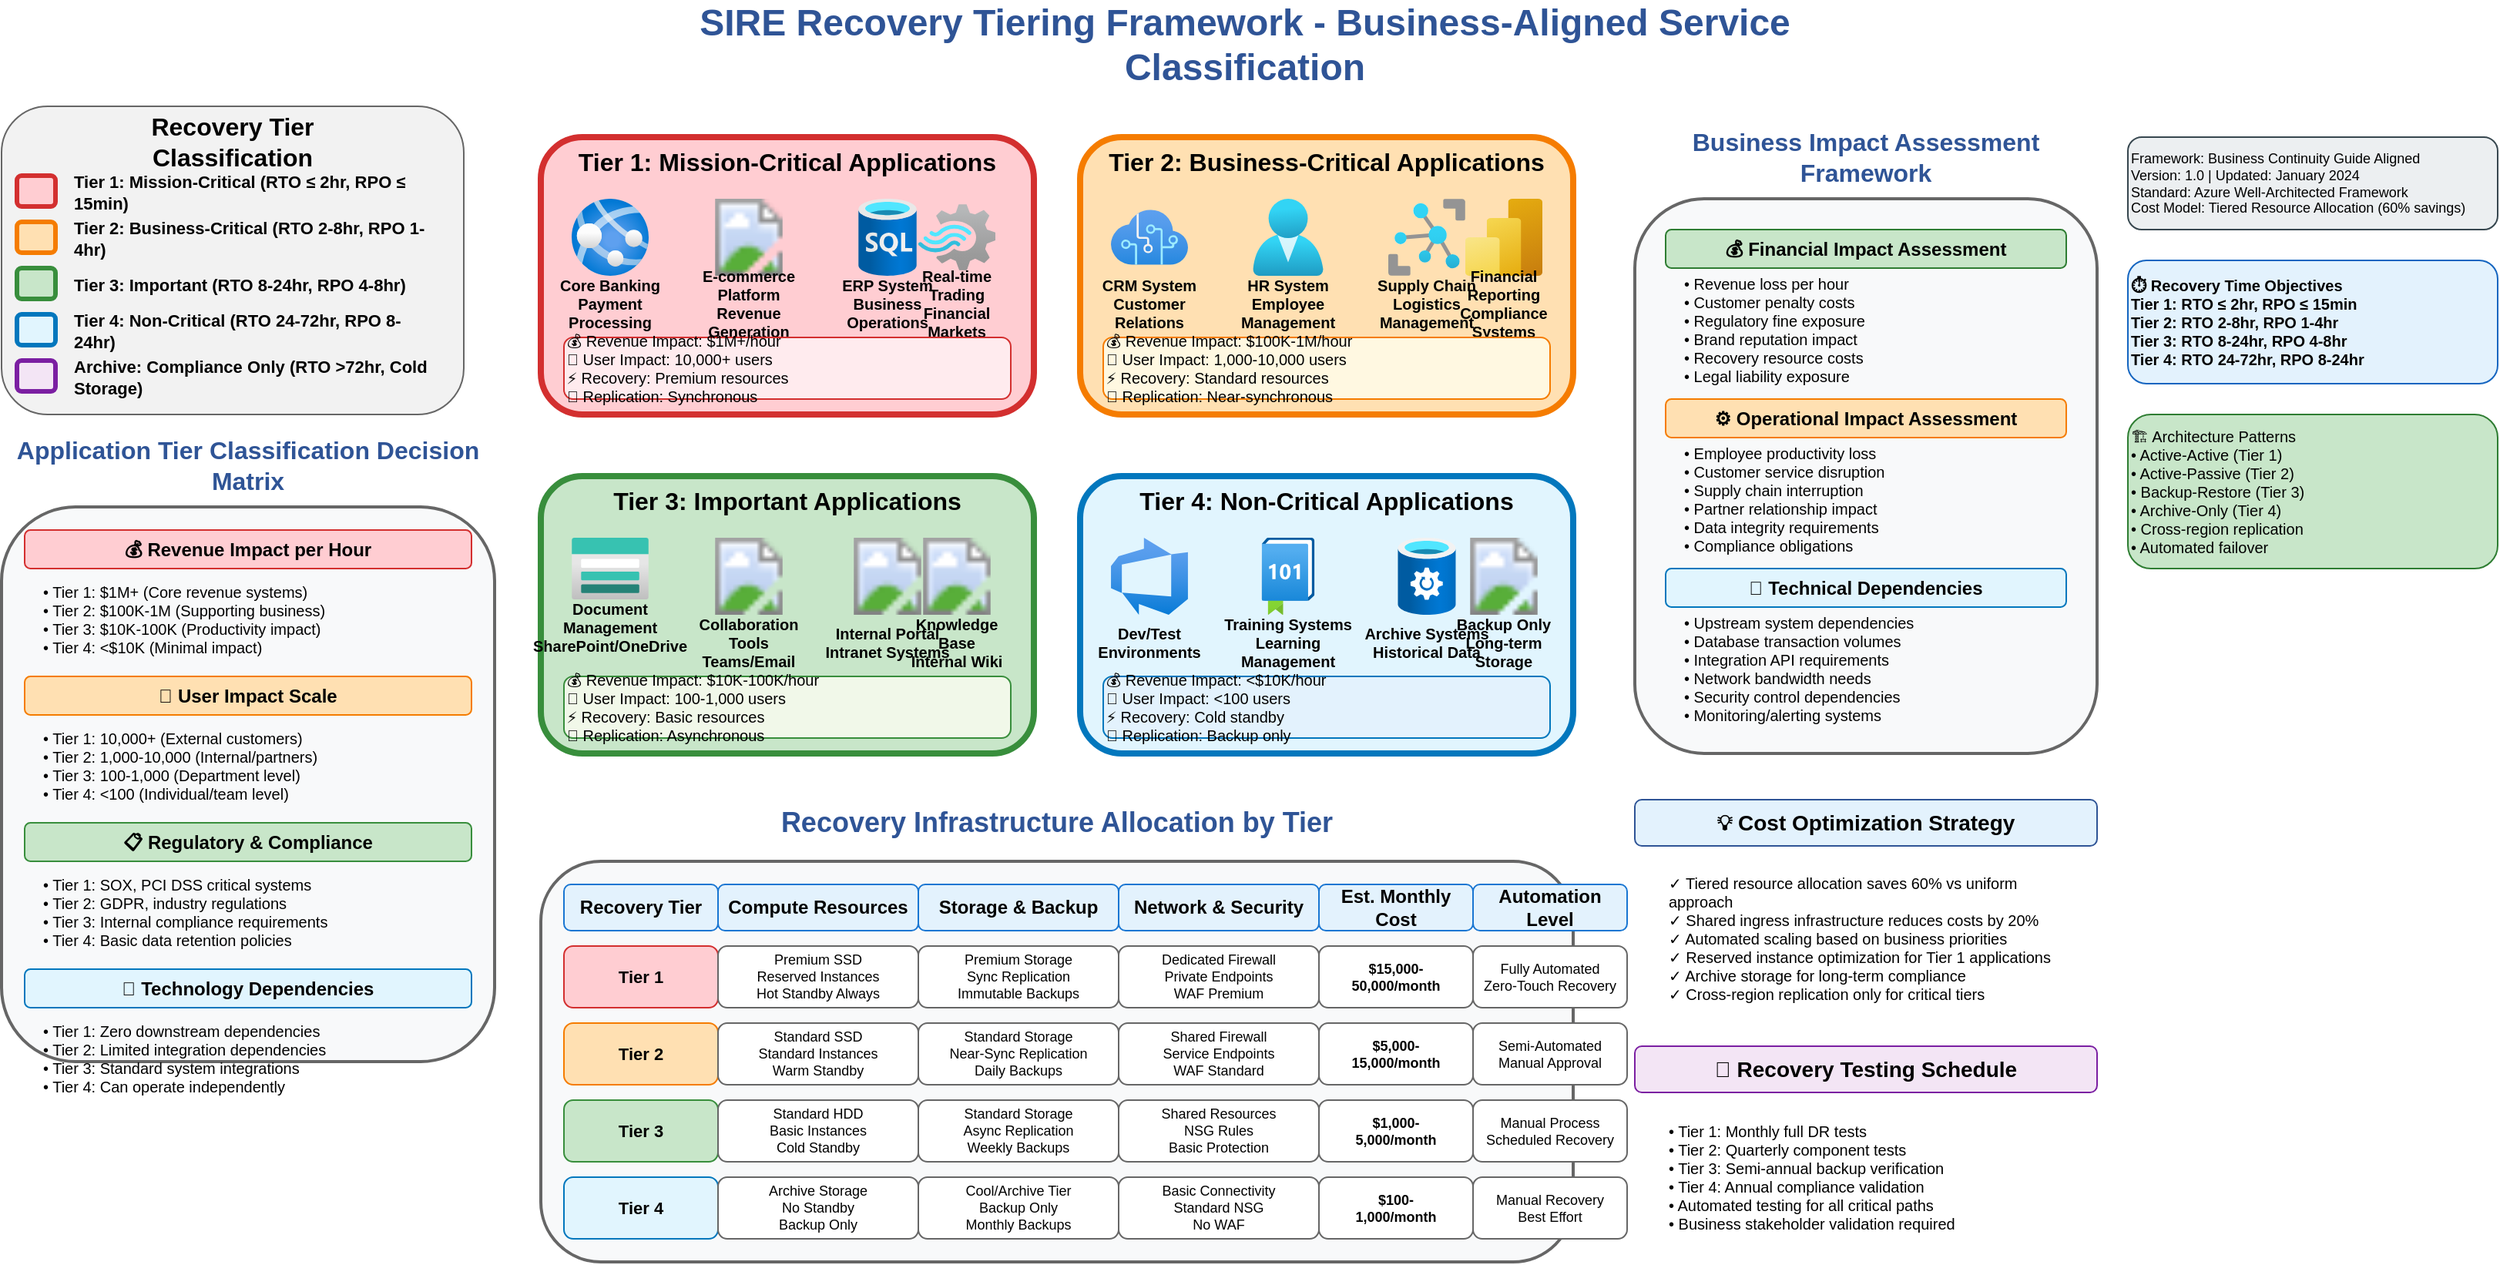 <mxfile version="22.1.16" type="device">
  <diagram id="Recovery-Tiering-Framework" name="Recovery Tiering Framework">
    <mxGraphModel dx="2074" dy="1196" grid="1" gridSize="10" guides="1" tooltips="1" connect="1" arrows="1" fold="1" page="1" pageScale="1" pageWidth="1654" pageHeight="1169" math="0" shadow="0">
      <root>
        <mxCell id="0" />
        <mxCell id="1" parent="0" />
        
        <!-- Title -->
        <mxCell id="title" value="SIRE Recovery Tiering Framework - Business-Aligned Service Classification" style="text;html=1;strokeColor=none;fillColor=none;align=center;verticalAlign=middle;whiteSpace=wrap;rounded=0;fontSize=24;fontStyle=1;fontColor=#2F5496;" vertex="1" parent="1">
          <mxGeometry x="427" y="20" width="800" height="40" as="geometry" />
        </mxCell>
        
        <!-- Recovery Tier Legend -->
        <mxCell id="tier-legend" value="" style="rounded=1;whiteSpace=wrap;html=1;fillColor=#F2F2F2;strokeColor=#666666;strokeWidth=1;" vertex="1" parent="1">
          <mxGeometry x="20" y="80" width="300" height="200" as="geometry" />
        </mxCell>
        <mxCell id="legend-title" value="Recovery Tier Classification" style="text;html=1;strokeColor=none;fillColor=none;align=center;verticalAlign=middle;whiteSpace=wrap;rounded=0;fontSize=16;fontStyle=1;" vertex="1" parent="1">
          <mxGeometry x="70" y="90" width="200" height="25" as="geometry" />
        </mxCell>
        
        <!-- Tier 1 - Mission Critical -->
        <mxCell id="tier1-legend" value="" style="rounded=1;whiteSpace=wrap;html=1;fillColor=#FFCDD2;strokeColor=#D32F2F;strokeWidth=3;" vertex="1" parent="1">
          <mxGeometry x="30" y="125" width="25" height="20" as="geometry" />
        </mxCell>
        <mxCell id="tier1-legend-text" value="Tier 1: Mission-Critical (RTO ≤ 2hr, RPO ≤ 15min)" style="text;html=1;strokeColor=none;fillColor=none;align=left;verticalAlign=middle;whiteSpace=wrap;rounded=0;fontSize=11;fontStyle=1;" vertex="1" parent="1">
          <mxGeometry x="65" y="123" width="240" height="25" as="geometry" />
        </mxCell>
        
        <!-- Tier 2 - Business Critical -->
        <mxCell id="tier2-legend" value="" style="rounded=1;whiteSpace=wrap;html=1;fillColor=#FFE0B2;strokeColor=#F57C00;strokeWidth=3;" vertex="1" parent="1">
          <mxGeometry x="30" y="155" width="25" height="20" as="geometry" />
        </mxCell>
        <mxCell id="tier2-legend-text" value="Tier 2: Business-Critical (RTO 2-8hr, RPO 1-4hr)" style="text;html=1;strokeColor=none;fillColor=none;align=left;verticalAlign=middle;whiteSpace=wrap;rounded=0;fontSize=11;fontStyle=1;" vertex="1" parent="1">
          <mxGeometry x="65" y="153" width="240" height="25" as="geometry" />
        </mxCell>
        
        <!-- Tier 3 - Important -->
        <mxCell id="tier3-legend" value="" style="rounded=1;whiteSpace=wrap;html=1;fillColor=#C8E6C9;strokeColor=#388E3C;strokeWidth=3;" vertex="1" parent="1">
          <mxGeometry x="30" y="185" width="25" height="20" as="geometry" />
        </mxCell>
        <mxCell id="tier3-legend-text" value="Tier 3: Important (RTO 8-24hr, RPO 4-8hr)" style="text;html=1;strokeColor=none;fillColor=none;align=left;verticalAlign=middle;whiteSpace=wrap;rounded=0;fontSize=11;fontStyle=1;" vertex="1" parent="1">
          <mxGeometry x="65" y="183" width="240" height="25" as="geometry" />
        </mxCell>
        
        <!-- Tier 4 - Non-Critical -->
        <mxCell id="tier4-legend" value="" style="rounded=1;whiteSpace=wrap;html=1;fillColor=#E1F5FE;strokeColor=#0277BD;strokeWidth=3;" vertex="1" parent="1">
          <mxGeometry x="30" y="215" width="25" height="20" as="geometry" />
        </mxCell>
        <mxCell id="tier4-legend-text" value="Tier 4: Non-Critical (RTO 24-72hr, RPO 8-24hr)" style="text;html=1;strokeColor=none;fillColor=none;align=left;verticalAlign=middle;whiteSpace=wrap;rounded=0;fontSize=11;fontStyle=1;" vertex="1" parent="1">
          <mxGeometry x="65" y="213" width="240" height="25" as="geometry" />
        </mxCell>
        
        <!-- Archive Tier -->
        <mxCell id="archive-legend" value="" style="rounded=1;whiteSpace=wrap;html=1;fillColor=#F3E5F5;strokeColor=#7B1FA2;strokeWidth=3;" vertex="1" parent="1">
          <mxGeometry x="30" y="245" width="25" height="20" as="geometry" />
        </mxCell>
        <mxCell id="archive-legend-text" value="Archive: Compliance Only (RTO >72hr, Cold Storage)" style="text;html=1;strokeColor=none;fillColor=none;align=left;verticalAlign=middle;whiteSpace=wrap;rounded=0;fontSize=11;fontStyle=1;" vertex="1" parent="1">
          <mxGeometry x="65" y="243" width="240" height="25" as="geometry" />
        </mxCell>
        
        <!-- Tier 1: Mission-Critical Applications -->
        <mxCell id="tier1-container" value="Tier 1: Mission-Critical Applications" style="rounded=1;whiteSpace=wrap;html=1;fillColor=#FFCDD2;strokeColor=#D32F2F;strokeWidth=4;fontSize=16;fontStyle=1;verticalAlign=top;align=center;" vertex="1" parent="1">
          <mxGeometry x="370" y="100" width="320" height="180" as="geometry" />
        </mxCell>
        
        <!-- Core Banking System -->
        <mxCell id="core-banking" value="" style="image;aspect=fixed;html=1;points=[];align=center;fontSize=12;image=img/lib/azure2/app_services/App_Services.svg;" vertex="1" parent="1">
          <mxGeometry x="390" y="140" width="50" height="50" as="geometry" />
        </mxCell>
        <mxCell id="banking-label" value="Core Banking&#xa;Payment Processing" style="text;html=1;strokeColor=none;fillColor=none;align=center;verticalAlign=middle;whiteSpace=wrap;rounded=0;fontSize=10;fontStyle=1;" vertex="1" parent="1">
          <mxGeometry x="370" y="195" width="90" height="25" as="geometry" />
        </mxCell>
        
        <!-- E-commerce Platform -->
        <mxCell id="ecommerce" value="" style="image;aspect=fixed;html=1;points=[];align=center;fontSize=12;image=img/lib/azure2/web/App_Service_Domains.svg;" vertex="1" parent="1">
          <mxGeometry x="480" y="140" width="50" height="50" as="geometry" />
        </mxCell>
        <mxCell id="ecommerce-label" value="E-commerce Platform&#xa;Revenue Generation" style="text;html=1;strokeColor=none;fillColor=none;align=center;verticalAlign=middle;whiteSpace=wrap;rounded=0;fontSize=10;fontStyle=1;" vertex="1" parent="1">
          <mxGeometry x="460" y="195" width="90" height="25" as="geometry" />
        </mxCell>
        
        <!-- ERP System -->
        <mxCell id="erp-system" value="" style="image;aspect=fixed;html=1;points=[];align=center;fontSize=12;image=img/lib/azure2/databases/SQL_Database.svg;" vertex="1" parent="1">
          <mxGeometry x="570" y="140" width="50" height="50" as="geometry" />
        </mxCell>
        <mxCell id="erp-label" value="ERP System&#xa;Business Operations" style="text;html=1;strokeColor=none;fillColor=none;align=center;verticalAlign=middle;whiteSpace=wrap;rounded=0;fontSize=10;fontStyle=1;" vertex="1" parent="1">
          <mxGeometry x="550" y="195" width="90" height="25" as="geometry" />
        </mxCell>
        
        <!-- Real-time Trading -->
        <mxCell id="trading-system" value="" style="image;aspect=fixed;html=1;points=[];align=center;fontSize=12;image=img/lib/azure2/analytics/Stream_Analytics_Jobs.svg;" vertex="1" parent="1">
          <mxGeometry x="615" y="140" width="50" height="50" as="geometry" />
        </mxCell>
        <mxCell id="trading-label" value="Real-time Trading&#xa;Financial Markets" style="text;html=1;strokeColor=none;fillColor=none;align=center;verticalAlign=middle;whiteSpace=wrap;rounded=0;fontSize=10;fontStyle=1;" vertex="1" parent="1">
          <mxGeometry x="600" y="195" width="80" height="25" as="geometry" />
        </mxCell>
        
        <!-- Tier 1 Metrics -->
        <mxCell id="tier1-metrics" value="💰 Revenue Impact: $1M+/hour&#xa;👥 User Impact: 10,000+ users&#xa;⚡ Recovery: Premium resources&#xa;🔄 Replication: Synchronous" style="text;html=1;strokeColor=#D32F2F;fillColor=#FFEBEE;align=left;verticalAlign=middle;whiteSpace=wrap;rounded=1;fontSize=10;" vertex="1" parent="1">
          <mxGeometry x="385" y="230" width="290" height="40" as="geometry" />
        </mxCell>
        
        <!-- Tier 2: Business-Critical Applications -->
        <mxCell id="tier2-container" value="Tier 2: Business-Critical Applications" style="rounded=1;whiteSpace=wrap;html=1;fillColor=#FFE0B2;strokeColor=#F57C00;strokeWidth=4;fontSize=16;fontStyle=1;verticalAlign=top;align=center;" vertex="1" parent="1">
          <mxGeometry x="720" y="100" width="320" height="180" as="geometry" />
        </mxCell>
        
        <!-- CRM System -->
        <mxCell id="crm-system" value="" style="image;aspect=fixed;html=1;points=[];align=center;fontSize=12;image=img/lib/azure2/ai_machine_learning/Cognitive_Services.svg;" vertex="1" parent="1">
          <mxGeometry x="740" y="140" width="50" height="50" as="geometry" />
        </mxCell>
        <mxCell id="crm-label" value="CRM System&#xa;Customer Relations" style="text;html=1;strokeColor=none;fillColor=none;align=center;verticalAlign=middle;whiteSpace=wrap;rounded=0;fontSize=10;fontStyle=1;" vertex="1" parent="1">
          <mxGeometry x="720" y="195" width="90" height="25" as="geometry" />
        </mxCell>
        
        <!-- HR System -->
        <mxCell id="hr-system" value="" style="image;aspect=fixed;html=1;points=[];align=center;fontSize=12;image=img/lib/azure2/identity/Users.svg;" vertex="1" parent="1">
          <mxGeometry x="830" y="140" width="50" height="50" as="geometry" />
        </mxCell>
        <mxCell id="hr-label" value="HR System&#xa;Employee Management" style="text;html=1;strokeColor=none;fillColor=none;align=center;verticalAlign=middle;whiteSpace=wrap;rounded=0;fontSize=10;fontStyle=1;" vertex="1" parent="1">
          <mxGeometry x="810" y="195" width="90" height="25" as="geometry" />
        </mxCell>
        
        <!-- Supply Chain -->
        <mxCell id="supply-chain" value="" style="image;aspect=fixed;html=1;points=[];align=center;fontSize=12;image=img/lib/azure2/iot/IoT_Hub.svg;" vertex="1" parent="1">
          <mxGeometry x="920" y="140" width="50" height="50" as="geometry" />
        </mxCell>
        <mxCell id="supply-label" value="Supply Chain&#xa;Logistics Management" style="text;html=1;strokeColor=none;fillColor=none;align=center;verticalAlign=middle;whiteSpace=wrap;rounded=0;fontSize=10;fontStyle=1;" vertex="1" parent="1">
          <mxGeometry x="900" y="195" width="90" height="25" as="geometry" />
        </mxCell>
        
        <!-- Financial Reporting -->
        <mxCell id="financial-reporting" value="" style="image;aspect=fixed;html=1;points=[];align=center;fontSize=12;image=img/lib/azure2/analytics/Power_BI_Embedded.svg;" vertex="1" parent="1">
          <mxGeometry x="970" y="140" width="50" height="50" as="geometry" />
        </mxCell>
        <mxCell id="financial-label" value="Financial Reporting&#xa;Compliance Systems" style="text;html=1;strokeColor=none;fillColor=none;align=center;verticalAlign=middle;whiteSpace=wrap;rounded=0;fontSize=10;fontStyle=1;" vertex="1" parent="1">
          <mxGeometry x="950" y="195" width="90" height="25" as="geometry" />
        </mxCell>
        
        <!-- Tier 2 Metrics -->
        <mxCell id="tier2-metrics" value="💰 Revenue Impact: $100K-1M/hour&#xa;👥 User Impact: 1,000-10,000 users&#xa;⚡ Recovery: Standard resources&#xa;🔄 Replication: Near-synchronous" style="text;html=1;strokeColor=#F57C00;fillColor=#FFF8E1;align=left;verticalAlign=middle;whiteSpace=wrap;rounded=1;fontSize=10;" vertex="1" parent="1">
          <mxGeometry x="735" y="230" width="290" height="40" as="geometry" />
        </mxCell>
        
        <!-- Tier 3: Important Applications -->
        <mxCell id="tier3-container" value="Tier 3: Important Applications" style="rounded=1;whiteSpace=wrap;html=1;fillColor=#C8E6C9;strokeColor=#388E3C;strokeWidth=4;fontSize=16;fontStyle=1;verticalAlign=top;align=center;" vertex="1" parent="1">
          <mxGeometry x="370" y="320" width="320" height="180" as="geometry" />
        </mxCell>
        
        <!-- Document Management -->
        <mxCell id="document-mgmt" value="" style="image;aspect=fixed;html=1;points=[];align=center;fontSize=12;image=img/lib/azure2/storage/Storage_Accounts.svg;" vertex="1" parent="1">
          <mxGeometry x="390" y="360" width="50" height="40" as="geometry" />
        </mxCell>
        <mxCell id="doc-label" value="Document Management&#xa;SharePoint/OneDrive" style="text;html=1;strokeColor=none;fillColor=none;align=center;verticalAlign=middle;whiteSpace=wrap;rounded=0;fontSize=10;fontStyle=1;" vertex="1" parent="1">
          <mxGeometry x="370" y="405" width="90" height="25" as="geometry" />
        </mxCell>
        
        <!-- Collaboration Tools -->
        <mxCell id="collaboration" value="" style="image;aspect=fixed;html=1;points=[];align=center;fontSize=12;image=img/lib/azure2/general/Teams.svg;" vertex="1" parent="1">
          <mxGeometry x="480" y="360" width="50" height="50" as="geometry" />
        </mxCell>
        <mxCell id="collab-label" value="Collaboration Tools&#xa;Teams/Email" style="text;html=1;strokeColor=none;fillColor=none;align=center;verticalAlign=middle;whiteSpace=wrap;rounded=0;fontSize=10;fontStyle=1;" vertex="1" parent="1">
          <mxGeometry x="460" y="415" width="90" height="25" as="geometry" />
        </mxCell>
        
        <!-- Internal Portal -->
        <mxCell id="internal-portal" value="" style="image;aspect=fixed;html=1;points=[];align=center;fontSize=12;image=img/lib/azure2/web/App_Service_Plans.svg;" vertex="1" parent="1">
          <mxGeometry x="570" y="360" width="50" height="50" as="geometry" />
        </mxCell>
        <mxCell id="portal-label" value="Internal Portal&#xa;Intranet Systems" style="text;html=1;strokeColor=none;fillColor=none;align=center;verticalAlign=middle;whiteSpace=wrap;rounded=0;fontSize=10;fontStyle=1;" vertex="1" parent="1">
          <mxGeometry x="550" y="415" width="90" height="25" as="geometry" />
        </mxCell>
        
        <!-- Knowledge Base -->
        <mxCell id="knowledge-base" value="" style="image;aspect=fixed;html=1;points=[];align=center;fontSize=12;image=img/lib/azure2/ai_machine_learning/Search_Services.svg;" vertex="1" parent="1">
          <mxGeometry x="615" y="360" width="50" height="50" as="geometry" />
        </mxCell>
        <mxCell id="kb-label" value="Knowledge Base&#xa;Internal Wiki" style="text;html=1;strokeColor=none;fillColor=none;align=center;verticalAlign=middle;whiteSpace=wrap;rounded=0;fontSize=10;fontStyle=1;" vertex="1" parent="1">
          <mxGeometry x="600" y="415" width="80" height="25" as="geometry" />
        </mxCell>
        
        <!-- Tier 3 Metrics -->
        <mxCell id="tier3-metrics" value="💰 Revenue Impact: $10K-100K/hour&#xa;👥 User Impact: 100-1,000 users&#xa;⚡ Recovery: Basic resources&#xa;🔄 Replication: Asynchronous" style="text;html=1;strokeColor=#388E3C;fillColor=#F1F8E9;align=left;verticalAlign=middle;whiteSpace=wrap;rounded=1;fontSize=10;" vertex="1" parent="1">
          <mxGeometry x="385" y="450" width="290" height="40" as="geometry" />
        </mxCell>
        
        <!-- Tier 4: Non-Critical Applications -->
        <mxCell id="tier4-container" value="Tier 4: Non-Critical Applications" style="rounded=1;whiteSpace=wrap;html=1;fillColor=#E1F5FE;strokeColor=#0277BD;strokeWidth=4;fontSize=16;fontStyle=1;verticalAlign=top;align=center;" vertex="1" parent="1">
          <mxGeometry x="720" y="320" width="320" height="180" as="geometry" />
        </mxCell>
        
        <!-- Dev/Test Environments -->
        <mxCell id="dev-test" value="" style="image;aspect=fixed;html=1;points=[];align=center;fontSize=12;image=img/lib/azure2/devops/Azure_DevOps.svg;" vertex="1" parent="1">
          <mxGeometry x="740" y="360" width="50" height="50" as="geometry" />
        </mxCell>
        <mxCell id="devtest-label" value="Dev/Test&#xa;Environments" style="text;html=1;strokeColor=none;fillColor=none;align=center;verticalAlign=middle;whiteSpace=wrap;rounded=0;fontSize=10;fontStyle=1;" vertex="1" parent="1">
          <mxGeometry x="720" y="415" width="90" height="25" as="geometry" />
        </mxCell>
        
        <!-- Training Systems -->
        <mxCell id="training-system" value="" style="image;aspect=fixed;html=1;points=[];align=center;fontSize=12;image=img/lib/azure2/general/Learn.svg;" vertex="1" parent="1">
          <mxGeometry x="830" y="360" width="50" height="50" as="geometry" />
        </mxCell>
        <mxCell id="training-label" value="Training Systems&#xa;Learning Management" style="text;html=1;strokeColor=none;fillColor=none;align=center;verticalAlign=middle;whiteSpace=wrap;rounded=0;fontSize=10;fontStyle=1;" vertex="1" parent="1">
          <mxGeometry x="810" y="415" width="90" height="25" as="geometry" />
        </mxCell>
        
        <!-- Archive Systems -->
        <mxCell id="archive-system" value="" style="image;aspect=fixed;html=1;points=[];align=center;fontSize=12;image=img/lib/azure2/storage/StorSimple_Data_Managers.svg;" vertex="1" parent="1">
          <mxGeometry x="920" y="360" width="50" height="50" as="geometry" />
        </mxCell>
        <mxCell id="archive-label" value="Archive Systems&#xa;Historical Data" style="text;html=1;strokeColor=none;fillColor=none;align=center;verticalAlign=middle;whiteSpace=wrap;rounded=0;fontSize=10;fontStyle=1;" vertex="1" parent="1">
          <mxGeometry x="900" y="415" width="90" height="25" as="geometry" />
        </mxCell>
        
        <!-- Backup Only -->
        <mxCell id="backup-only" value="" style="image;aspect=fixed;html=1;points=[];align=center;fontSize=12;image=img/lib/azure2/storage/Backup.svg;" vertex="1" parent="1">
          <mxGeometry x="970" y="360" width="50" height="50" as="geometry" />
        </mxCell>
        <mxCell id="backup-label" value="Backup Only&#xa;Long-term Storage" style="text;html=1;strokeColor=none;fillColor=none;align=center;verticalAlign=middle;whiteSpace=wrap;rounded=0;fontSize=10;fontStyle=1;" vertex="1" parent="1">
          <mxGeometry x="950" y="415" width="90" height="25" as="geometry" />
        </mxCell>
        
        <!-- Tier 4 Metrics -->
        <mxCell id="tier4-metrics" value="💰 Revenue Impact: &lt;$10K/hour&#xa;👥 User Impact: &lt;100 users&#xa;⚡ Recovery: Cold standby&#xa;🔄 Replication: Backup only" style="text;html=1;strokeColor=#0277BD;fillColor=#E3F2FD;align=left;verticalAlign=middle;whiteSpace=wrap;rounded=1;fontSize=10;" vertex="1" parent="1">
          <mxGeometry x="735" y="450" width="290" height="40" as="geometry" />
        </mxCell>
        
        <!-- Recovery Infrastructure Mapping -->
        <mxCell id="infrastructure-title" value="Recovery Infrastructure Allocation by Tier" style="text;html=1;strokeColor=none;fillColor=none;align=center;verticalAlign=middle;whiteSpace=wrap;rounded=0;fontSize=18;fontStyle=1;fontColor=#2F5496;" vertex="1" parent="1">
          <mxGeometry x="370" y="530" width="670" height="30" as="geometry" />
        </mxCell>
        
        <!-- Infrastructure Allocation Table -->
        <mxCell id="infra-table" value="" style="rounded=1;whiteSpace=wrap;html=1;fillColor=#F8F9FA;strokeColor=#666666;strokeWidth=2;" vertex="1" parent="1">
          <mxGeometry x="370" y="570" width="670" height="260" as="geometry" />
        </mxCell>
        
        <!-- Table Headers -->
        <mxCell id="header-tier" value="Recovery Tier" style="rounded=1;whiteSpace=wrap;html=1;fillColor=#E3F2FD;strokeColor=#1976D2;strokeWidth=1;fontSize=12;fontStyle=1;" vertex="1" parent="1">
          <mxGeometry x="385" y="585" width="100" height="30" as="geometry" />
        </mxCell>
        <mxCell id="header-compute" value="Compute Resources" style="rounded=1;whiteSpace=wrap;html=1;fillColor=#E3F2FD;strokeColor=#1976D2;strokeWidth=1;fontSize=12;fontStyle=1;" vertex="1" parent="1">
          <mxGeometry x="485" y="585" width="130" height="30" as="geometry" />
        </mxCell>
        <mxCell id="header-storage" value="Storage &amp; Backup" style="rounded=1;whiteSpace=wrap;html=1;fillColor=#E3F2FD;strokeColor=#1976D2;strokeWidth=1;fontSize=12;fontStyle=1;" vertex="1" parent="1">
          <mxGeometry x="615" y="585" width="130" height="30" as="geometry" />
        </mxCell>
        <mxCell id="header-network" value="Network &amp; Security" style="rounded=1;whiteSpace=wrap;html=1;fillColor=#E3F2FD;strokeColor=#1976D2;strokeWidth=1;fontSize=12;fontStyle=1;" vertex="1" parent="1">
          <mxGeometry x="745" y="585" width="130" height="30" as="geometry" />
        </mxCell>
        <mxCell id="header-cost" value="Est. Monthly Cost" style="rounded=1;whiteSpace=wrap;html=1;fillColor=#E3F2FD;strokeColor=#1976D2;strokeWidth=1;fontSize=12;fontStyle=1;" vertex="1" parent="1">
          <mxGeometry x="875" y="585" width="100" height="30" as="geometry" />
        </mxCell>
        <mxCell id="header-automation" value="Automation Level" style="rounded=1;whiteSpace=wrap;html=1;fillColor=#E3F2FD;strokeColor=#1976D2;strokeWidth=1;fontSize=12;fontStyle=1;" vertex="1" parent="1">
          <mxGeometry x="975" y="585" width="100" height="30" as="geometry" />
        </mxCell>
        
        <!-- Tier 1 Row -->
        <mxCell id="tier1-row-label" value="Tier 1" style="rounded=1;whiteSpace=wrap;html=1;fillColor=#FFCDD2;strokeColor=#D32F2F;strokeWidth=1;fontSize=11;fontStyle=1;" vertex="1" parent="1">
          <mxGeometry x="385" y="625" width="100" height="40" as="geometry" />
        </mxCell>
        <mxCell id="tier1-compute" value="Premium SSD&#xa;Reserved Instances&#xa;Hot Standby Always" style="rounded=1;whiteSpace=wrap;html=1;fillColor=#FFF;strokeColor=#666;strokeWidth=1;fontSize=9;" vertex="1" parent="1">
          <mxGeometry x="485" y="625" width="130" height="40" as="geometry" />
        </mxCell>
        <mxCell id="tier1-storage" value="Premium Storage&#xa;Sync Replication&#xa;Immutable Backups" style="rounded=1;whiteSpace=wrap;html=1;fillColor=#FFF;strokeColor=#666;strokeWidth=1;fontSize=9;" vertex="1" parent="1">
          <mxGeometry x="615" y="625" width="130" height="40" as="geometry" />
        </mxCell>
        <mxCell id="tier1-network" value="Dedicated Firewall&#xa;Private Endpoints&#xa;WAF Premium" style="rounded=1;whiteSpace=wrap;html=1;fillColor=#FFF;strokeColor=#666;strokeWidth=1;fontSize=9;" vertex="1" parent="1">
          <mxGeometry x="745" y="625" width="130" height="40" as="geometry" />
        </mxCell>
        <mxCell id="tier1-cost" value="$15,000-&#xa;50,000/month" style="rounded=1;whiteSpace=wrap;html=1;fillColor=#FFF;strokeColor=#666;strokeWidth=1;fontSize=9;fontStyle=1;" vertex="1" parent="1">
          <mxGeometry x="875" y="625" width="100" height="40" as="geometry" />
        </mxCell>
        <mxCell id="tier1-automation" value="Fully Automated&#xa;Zero-Touch Recovery" style="rounded=1;whiteSpace=wrap;html=1;fillColor=#FFF;strokeColor=#666;strokeWidth=1;fontSize=9;" vertex="1" parent="1">
          <mxGeometry x="975" y="625" width="100" height="40" as="geometry" />
        </mxCell>
        
        <!-- Tier 2 Row -->
        <mxCell id="tier2-row-label" value="Tier 2" style="rounded=1;whiteSpace=wrap;html=1;fillColor=#FFE0B2;strokeColor=#F57C00;strokeWidth=1;fontSize=11;fontStyle=1;" vertex="1" parent="1">
          <mxGeometry x="385" y="675" width="100" height="40" as="geometry" />
        </mxCell>
        <mxCell id="tier2-compute" value="Standard SSD&#xa;Standard Instances&#xa;Warm Standby" style="rounded=1;whiteSpace=wrap;html=1;fillColor=#FFF;strokeColor=#666;strokeWidth=1;fontSize=9;" vertex="1" parent="1">
          <mxGeometry x="485" y="675" width="130" height="40" as="geometry" />
        </mxCell>
        <mxCell id="tier2-storage" value="Standard Storage&#xa;Near-Sync Replication&#xa;Daily Backups" style="rounded=1;whiteSpace=wrap;html=1;fillColor=#FFF;strokeColor=#666;strokeWidth=1;fontSize=9;" vertex="1" parent="1">
          <mxGeometry x="615" y="675" width="130" height="40" as="geometry" />
        </mxCell>
        <mxCell id="tier2-network" value="Shared Firewall&#xa;Service Endpoints&#xa;WAF Standard" style="rounded=1;whiteSpace=wrap;html=1;fillColor=#FFF;strokeColor=#666;strokeWidth=1;fontSize=9;" vertex="1" parent="1">
          <mxGeometry x="745" y="675" width="130" height="40" as="geometry" />
        </mxCell>
        <mxCell id="tier2-cost" value="$5,000-&#xa;15,000/month" style="rounded=1;whiteSpace=wrap;html=1;fillColor=#FFF;strokeColor=#666;strokeWidth=1;fontSize=9;fontStyle=1;" vertex="1" parent="1">
          <mxGeometry x="875" y="675" width="100" height="40" as="geometry" />
        </mxCell>
        <mxCell id="tier2-automation" value="Semi-Automated&#xa;Manual Approval" style="rounded=1;whiteSpace=wrap;html=1;fillColor=#FFF;strokeColor=#666;strokeWidth=1;fontSize=9;" vertex="1" parent="1">
          <mxGeometry x="975" y="675" width="100" height="40" as="geometry" />
        </mxCell>
        
        <!-- Tier 3 Row -->
        <mxCell id="tier3-row-label" value="Tier 3" style="rounded=1;whiteSpace=wrap;html=1;fillColor=#C8E6C9;strokeColor=#388E3C;strokeWidth=1;fontSize=11;fontStyle=1;" vertex="1" parent="1">
          <mxGeometry x="385" y="725" width="100" height="40" as="geometry" />
        </mxCell>
        <mxCell id="tier3-compute" value="Standard HDD&#xa;Basic Instances&#xa;Cold Standby" style="rounded=1;whiteSpace=wrap;html=1;fillColor=#FFF;strokeColor=#666;strokeWidth=1;fontSize=9;" vertex="1" parent="1">
          <mxGeometry x="485" y="725" width="130" height="40" as="geometry" />
        </mxCell>
        <mxCell id="tier3-storage" value="Standard Storage&#xa;Async Replication&#xa;Weekly Backups" style="rounded=1;whiteSpace=wrap;html=1;fillColor=#FFF;strokeColor=#666;strokeWidth=1;fontSize=9;" vertex="1" parent="1">
          <mxGeometry x="615" y="725" width="130" height="40" as="geometry" />
        </mxCell>
        <mxCell id="tier3-network" value="Shared Resources&#xa;NSG Rules&#xa;Basic Protection" style="rounded=1;whiteSpace=wrap;html=1;fillColor=#FFF;strokeColor=#666;strokeWidth=1;fontSize=9;" vertex="1" parent="1">
          <mxGeometry x="745" y="725" width="130" height="40" as="geometry" />
        </mxCell>
        <mxCell id="tier3-cost" value="$1,000-&#xa;5,000/month" style="rounded=1;whiteSpace=wrap;html=1;fillColor=#FFF;strokeColor=#666;strokeWidth=1;fontSize=9;fontStyle=1;" vertex="1" parent="1">
          <mxGeometry x="875" y="725" width="100" height="40" as="geometry" />
        </mxCell>
        <mxCell id="tier3-automation" value="Manual Process&#xa;Scheduled Recovery" style="rounded=1;whiteSpace=wrap;html=1;fillColor=#FFF;strokeColor=#666;strokeWidth=1;fontSize=9;" vertex="1" parent="1">
          <mxGeometry x="975" y="725" width="100" height="40" as="geometry" />
        </mxCell>
        
        <!-- Tier 4 Row -->
        <mxCell id="tier4-row-label" value="Tier 4" style="rounded=1;whiteSpace=wrap;html=1;fillColor=#E1F5FE;strokeColor=#0277BD;strokeWidth=1;fontSize=11;fontStyle=1;" vertex="1" parent="1">
          <mxGeometry x="385" y="775" width="100" height="40" as="geometry" />
        </mxCell>
        <mxCell id="tier4-compute" value="Archive Storage&#xa;No Standby&#xa;Backup Only" style="rounded=1;whiteSpace=wrap;html=1;fillColor=#FFF;strokeColor=#666;strokeWidth=1;fontSize=9;" vertex="1" parent="1">
          <mxGeometry x="485" y="775" width="130" height="40" as="geometry" />
        </mxCell>
        <mxCell id="tier4-storage" value="Cool/Archive Tier&#xa;Backup Only&#xa;Monthly Backups" style="rounded=1;whiteSpace=wrap;html=1;fillColor=#FFF;strokeColor=#666;strokeWidth=1;fontSize=9;" vertex="1" parent="1">
          <mxGeometry x="615" y="775" width="130" height="40" as="geometry" />
        </mxCell>
        <mxCell id="tier4-network" value="Basic Connectivity&#xa;Standard NSG&#xa;No WAF" style="rounded=1;whiteSpace=wrap;html=1;fillColor=#FFF;strokeColor=#666;strokeWidth=1;fontSize=9;" vertex="1" parent="1">
          <mxGeometry x="745" y="775" width="130" height="40" as="geometry" />
        </mxCell>
        <mxCell id="tier4-cost" value="$100-&#xa;1,000/month" style="rounded=1;whiteSpace=wrap;html=1;fillColor=#FFF;strokeColor=#666;strokeWidth=1;fontSize=9;fontStyle=1;" vertex="1" parent="1">
          <mxGeometry x="875" y="775" width="100" height="40" as="geometry" />
        </mxCell>
        <mxCell id="tier4-automation" value="Manual Recovery&#xa;Best Effort" style="rounded=1;whiteSpace=wrap;html=1;fillColor=#FFF;strokeColor=#666;strokeWidth=1;fontSize=9;" vertex="1" parent="1">
          <mxGeometry x="975" y="775" width="100" height="40" as="geometry" />
        </mxCell>
        
        <!-- Business Impact Assessment -->
        <mxCell id="bia-title" value="Business Impact Assessment Framework" style="text;html=1;strokeColor=none;fillColor=none;align=center;verticalAlign=middle;whiteSpace=wrap;rounded=0;fontSize=16;fontStyle=1;fontColor=#2F5496;" vertex="1" parent="1">
          <mxGeometry x="1080" y="100" width="300" height="25" as="geometry" />
        </mxCell>
        
        <!-- BIA Factors -->
        <mxCell id="bia-factors" value="" style="rounded=1;whiteSpace=wrap;html=1;fillColor=#F8F9FA;strokeColor=#666666;strokeWidth=2;" vertex="1" parent="1">
          <mxGeometry x="1080" y="140" width="300" height="360" as="geometry" />
        </mxCell>
        
        <!-- Financial Impact -->
        <mxCell id="financial-impact" value="💰 Financial Impact Assessment" style="text;html=1;strokeColor=#2E7D32;fillColor=#C8E6C9;align=center;verticalAlign=middle;whiteSpace=wrap;rounded=1;fontSize=12;fontStyle=1;" vertex="1" parent="1">
          <mxGeometry x="1100" y="160" width="260" height="25" as="geometry" />
        </mxCell>
        <mxCell id="financial-details" value="• Revenue loss per hour&#xa;• Customer penalty costs&#xa;• Regulatory fine exposure&#xa;• Brand reputation impact&#xa;• Recovery resource costs&#xa;• Legal liability exposure" style="text;html=1;strokeColor=none;fillColor=none;align=left;verticalAlign=middle;whiteSpace=wrap;rounded=0;fontSize=10;" vertex="1" parent="1">
          <mxGeometry x="1110" y="190" width="240" height="70" as="geometry" />
        </mxCell>
        
        <!-- Operational Impact -->
        <mxCell id="operational-impact" value="⚙️ Operational Impact Assessment" style="text;html=1;strokeColor=#F57C00;fillColor=#FFE0B2;align=center;verticalAlign=middle;whiteSpace=wrap;rounded=1;fontSize=12;fontStyle=1;" vertex="1" parent="1">
          <mxGeometry x="1100" y="270" width="260" height="25" as="geometry" />
        </mxCell>
        <mxCell id="operational-details" value="• Employee productivity loss&#xa;• Customer service disruption&#xa;• Supply chain interruption&#xa;• Partner relationship impact&#xa;• Data integrity requirements&#xa;• Compliance obligations" style="text;html=1;strokeColor=none;fillColor=none;align=left;verticalAlign=middle;whiteSpace=wrap;rounded=0;fontSize=10;" vertex="1" parent="1">
          <mxGeometry x="1110" y="300" width="240" height="70" as="geometry" />
        </mxCell>
        
        <!-- Technical Dependencies -->
        <mxCell id="technical-dependencies" value="🔧 Technical Dependencies" style="text;html=1;strokeColor=#0277BD;fillColor=#E1F5FE;align=center;verticalAlign=middle;whiteSpace=wrap;rounded=1;fontSize=12;fontStyle=1;" vertex="1" parent="1">
          <mxGeometry x="1100" y="380" width="260" height="25" as="geometry" />
        </mxCell>
        <mxCell id="technical-details" value="• Upstream system dependencies&#xa;• Database transaction volumes&#xa;• Integration API requirements&#xa;• Network bandwidth needs&#xa;• Security control dependencies&#xa;• Monitoring/alerting systems" style="text;html=1;strokeColor=none;fillColor=none;align=left;verticalAlign=middle;whiteSpace=wrap;rounded=0;fontSize=10;" vertex="1" parent="1">
          <mxGeometry x="1110" y="410" width="240" height="70" as="geometry" />
        </mxCell>
        
        <!-- Cost Optimization Strategy -->
        <mxCell id="cost-optimization" value="💡 Cost Optimization Strategy" style="text;html=1;strokeColor=#2F5496;fillColor=#E3F2FD;align=center;verticalAlign=middle;whiteSpace=wrap;rounded=1;fontSize=14;fontStyle=1;" vertex="1" parent="1">
          <mxGeometry x="1080" y="530" width="300" height="30" as="geometry" />
        </mxCell>
        <mxCell id="cost-details" value="✓ Tiered resource allocation saves 60% vs uniform approach&#xa;✓ Shared ingress infrastructure reduces costs by 20%&#xa;✓ Automated scaling based on business priorities&#xa;✓ Reserved instance optimization for Tier 1 applications&#xa;✓ Archive storage for long-term compliance&#xa;✓ Cross-region replication only for critical tiers" style="text;html=1;strokeColor=none;fillColor=none;align=left;verticalAlign=middle;whiteSpace=wrap;rounded=0;fontSize=10;" vertex="1" parent="1">
          <mxGeometry x="1100" y="570" width="260" height="100" as="geometry" />
        </mxCell>
        
        <!-- Recovery Testing Schedule -->
        <mxCell id="testing-schedule" value="🧪 Recovery Testing Schedule" style="text;html=1;strokeColor=#7B1FA2;fillColor=#F3E5F5;align=center;verticalAlign=middle;whiteSpace=wrap;rounded=1;fontSize=14;fontStyle=1;" vertex="1" parent="1">
          <mxGeometry x="1080" y="690" width="300" height="30" as="geometry" />
        </mxCell>
        <mxCell id="testing-details" value="• Tier 1: Monthly full DR tests&#xa;• Tier 2: Quarterly component tests&#xa;• Tier 3: Semi-annual backup verification&#xa;• Tier 4: Annual compliance validation&#xa;• Automated testing for all critical paths&#xa;• Business stakeholder validation required" style="text;html=1;strokeColor=none;fillColor=none;align=left;verticalAlign=middle;whiteSpace=wrap;rounded=0;fontSize=10;" vertex="1" parent="1">
          <mxGeometry x="1100" y="730" width="260" height="90" as="geometry" />
        </mxCell>
        
        <!-- Decision Matrix -->
        <mxCell id="decision-matrix-title" value="Application Tier Classification Decision Matrix" style="text;html=1;strokeColor=none;fillColor=none;align=center;verticalAlign=middle;whiteSpace=wrap;rounded=0;fontSize=16;fontStyle=1;fontColor=#2F5496;" vertex="1" parent="1">
          <mxGeometry x="20" y="300" width="320" height="25" as="geometry" />
        </mxCell>
        
        <!-- Decision Criteria -->
        <mxCell id="decision-criteria" value="" style="rounded=1;whiteSpace=wrap;html=1;fillColor=#F8F9FA;strokeColor=#666666;strokeWidth=2;" vertex="1" parent="1">
          <mxGeometry x="20" y="340" width="320" height="360" as="geometry" />
        </mxCell>
        
        <!-- Revenue Impact Criteria -->
        <mxCell id="revenue-criteria" value="💰 Revenue Impact per Hour" style="text;html=1;strokeColor=#D32F2F;fillColor=#FFCDD2;align=center;verticalAlign=middle;whiteSpace=wrap;rounded=1;fontSize=12;fontStyle=1;" vertex="1" parent="1">
          <mxGeometry x="35" y="355" width="290" height="25" as="geometry" />
        </mxCell>
        <mxCell id="revenue-breakdown" value="• Tier 1: $1M+ (Core revenue systems)&#xa;• Tier 2: $100K-1M (Supporting business)&#xa;• Tier 3: $10K-100K (Productivity impact)&#xa;• Tier 4: &lt;$10K (Minimal impact)" style="text;html=1;strokeColor=none;fillColor=none;align=left;verticalAlign=middle;whiteSpace=wrap;rounded=0;fontSize=10;" vertex="1" parent="1">
          <mxGeometry x="45" y="385" width="270" height="55" as="geometry" />
        </mxCell>
        
        <!-- User Impact Criteria -->
        <mxCell id="user-criteria" value="👥 User Impact Scale" style="text;html=1;strokeColor=#F57C00;fillColor=#FFE0B2;align=center;verticalAlign=middle;whiteSpace=wrap;rounded=1;fontSize=12;fontStyle=1;" vertex="1" parent="1">
          <mxGeometry x="35" y="450" width="290" height="25" as="geometry" />
        </mxCell>
        <mxCell id="user-breakdown" value="• Tier 1: 10,000+ (External customers)&#xa;• Tier 2: 1,000-10,000 (Internal/partners)&#xa;• Tier 3: 100-1,000 (Department level)&#xa;• Tier 4: &lt;100 (Individual/team level)" style="text;html=1;strokeColor=none;fillColor=none;align=left;verticalAlign=middle;whiteSpace=wrap;rounded=0;fontSize=10;" vertex="1" parent="1">
          <mxGeometry x="45" y="480" width="270" height="55" as="geometry" />
        </mxCell>
        
        <!-- Regulatory Impact -->
        <mxCell id="regulatory-criteria" value="📋 Regulatory &amp; Compliance" style="text;html=1;strokeColor=#388E3C;fillColor=#C8E6C9;align=center;verticalAlign=middle;whiteSpace=wrap;rounded=1;fontSize=12;fontStyle=1;" vertex="1" parent="1">
          <mxGeometry x="35" y="545" width="290" height="25" as="geometry" />
        </mxCell>
        <mxCell id="regulatory-breakdown" value="• Tier 1: SOX, PCI DSS critical systems&#xa;• Tier 2: GDPR, industry regulations&#xa;• Tier 3: Internal compliance requirements&#xa;• Tier 4: Basic data retention policies" style="text;html=1;strokeColor=none;fillColor=none;align=left;verticalAlign=middle;whiteSpace=wrap;rounded=0;fontSize=10;" vertex="1" parent="1">
          <mxGeometry x="45" y="575" width="270" height="55" as="geometry" />
        </mxCell>
        
        <!-- Technology Dependencies -->
        <mxCell id="tech-dep-criteria" value="🔧 Technology Dependencies" style="text;html=1;strokeColor=#0277BD;fillColor=#E1F5FE;align=center;verticalAlign=middle;whiteSpace=wrap;rounded=1;fontSize=12;fontStyle=1;" vertex="1" parent="1">
          <mxGeometry x="35" y="640" width="290" height="25" as="geometry" />
        </mxCell>
        <mxCell id="tech-dep-breakdown" value="• Tier 1: Zero downstream dependencies&#xa;• Tier 2: Limited integration dependencies&#xa;• Tier 3: Standard system integrations&#xa;• Tier 4: Can operate independently" style="text;html=1;strokeColor=none;fillColor=none;align=left;verticalAlign=middle;whiteSpace=wrap;rounded=0;fontSize=10;" vertex="1" parent="1">
          <mxGeometry x="45" y="670" width="270" height="55" as="geometry" />
        </mxCell>
        
        <!-- Version and Metadata -->
        <mxCell id="metadata" value="Framework: Business Continuity Guide Aligned&#xa;Version: 1.0 | Updated: January 2024&#xa;Standard: Azure Well-Architected Framework&#xa;Cost Model: Tiered Resource Allocation (60% savings)" style="text;html=1;strokeColor=#37474F;fillColor=#ECEFF1;align=left;verticalAlign=middle;whiteSpace=wrap;rounded=1;fontSize=9;" vertex="1" parent="1">
          <mxGeometry x="1400" y="100" width="240" height="60" as="geometry" />
        </mxCell>
        
        <!-- Recovery Time Matrix -->
        <mxCell id="recovery-matrix" value="⏱️ Recovery Time Objectives&#xa;Tier 1: RTO ≤ 2hr, RPO ≤ 15min&#xa;Tier 2: RTO 2-8hr, RPO 1-4hr&#xa;Tier 3: RTO 8-24hr, RPO 4-8hr&#xa;Tier 4: RTO 24-72hr, RPO 8-24hr" style="text;html=1;strokeColor=#1565C0;fillColor=#E3F2FD;align=left;verticalAlign=middle;whiteSpace=wrap;rounded=1;fontSize=10;fontStyle=1;" vertex="1" parent="1">
          <mxGeometry x="1400" y="180" width="240" height="80" as="geometry" />
        </mxCell>
        
        <!-- Architecture Patterns -->
        <mxCell id="arch-patterns" value="🏗️ Architecture Patterns&#xa;• Active-Active (Tier 1)&#xa;• Active-Passive (Tier 2)&#xa;• Backup-Restore (Tier 3)&#xa;• Archive-Only (Tier 4)&#xa;• Cross-region replication&#xa;• Automated failover" style="text;html=1;strokeColor=#2E7D32;fillColor=#C8E6C9;align=left;verticalAlign=middle;whiteSpace=wrap;rounded=1;fontSize=10;" vertex="1" parent="1">
          <mxGeometry x="1400" y="280" width="240" height="100" as="geometry" />
        </mxCell>
      </root>
    </mxGraphModel>
  </diagram>
</mxfile>